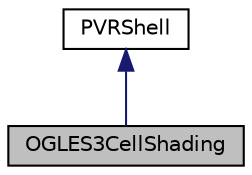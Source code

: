 digraph "OGLES3CellShading"
{
  edge [fontname="Helvetica",fontsize="10",labelfontname="Helvetica",labelfontsize="10"];
  node [fontname="Helvetica",fontsize="10",shape=record];
  Node1 [label="OGLES3CellShading",height=0.2,width=0.4,color="black", fillcolor="grey75", style="filled", fontcolor="black"];
  Node2 -> Node1 [dir="back",color="midnightblue",fontsize="10",style="solid"];
  Node2 [label="PVRShell",height=0.2,width=0.4,color="black", fillcolor="white", style="filled",URL="$class_p_v_r_shell.html",tooltip="Inherited by the application; responsible for abstracting the OS and API. "];
}
